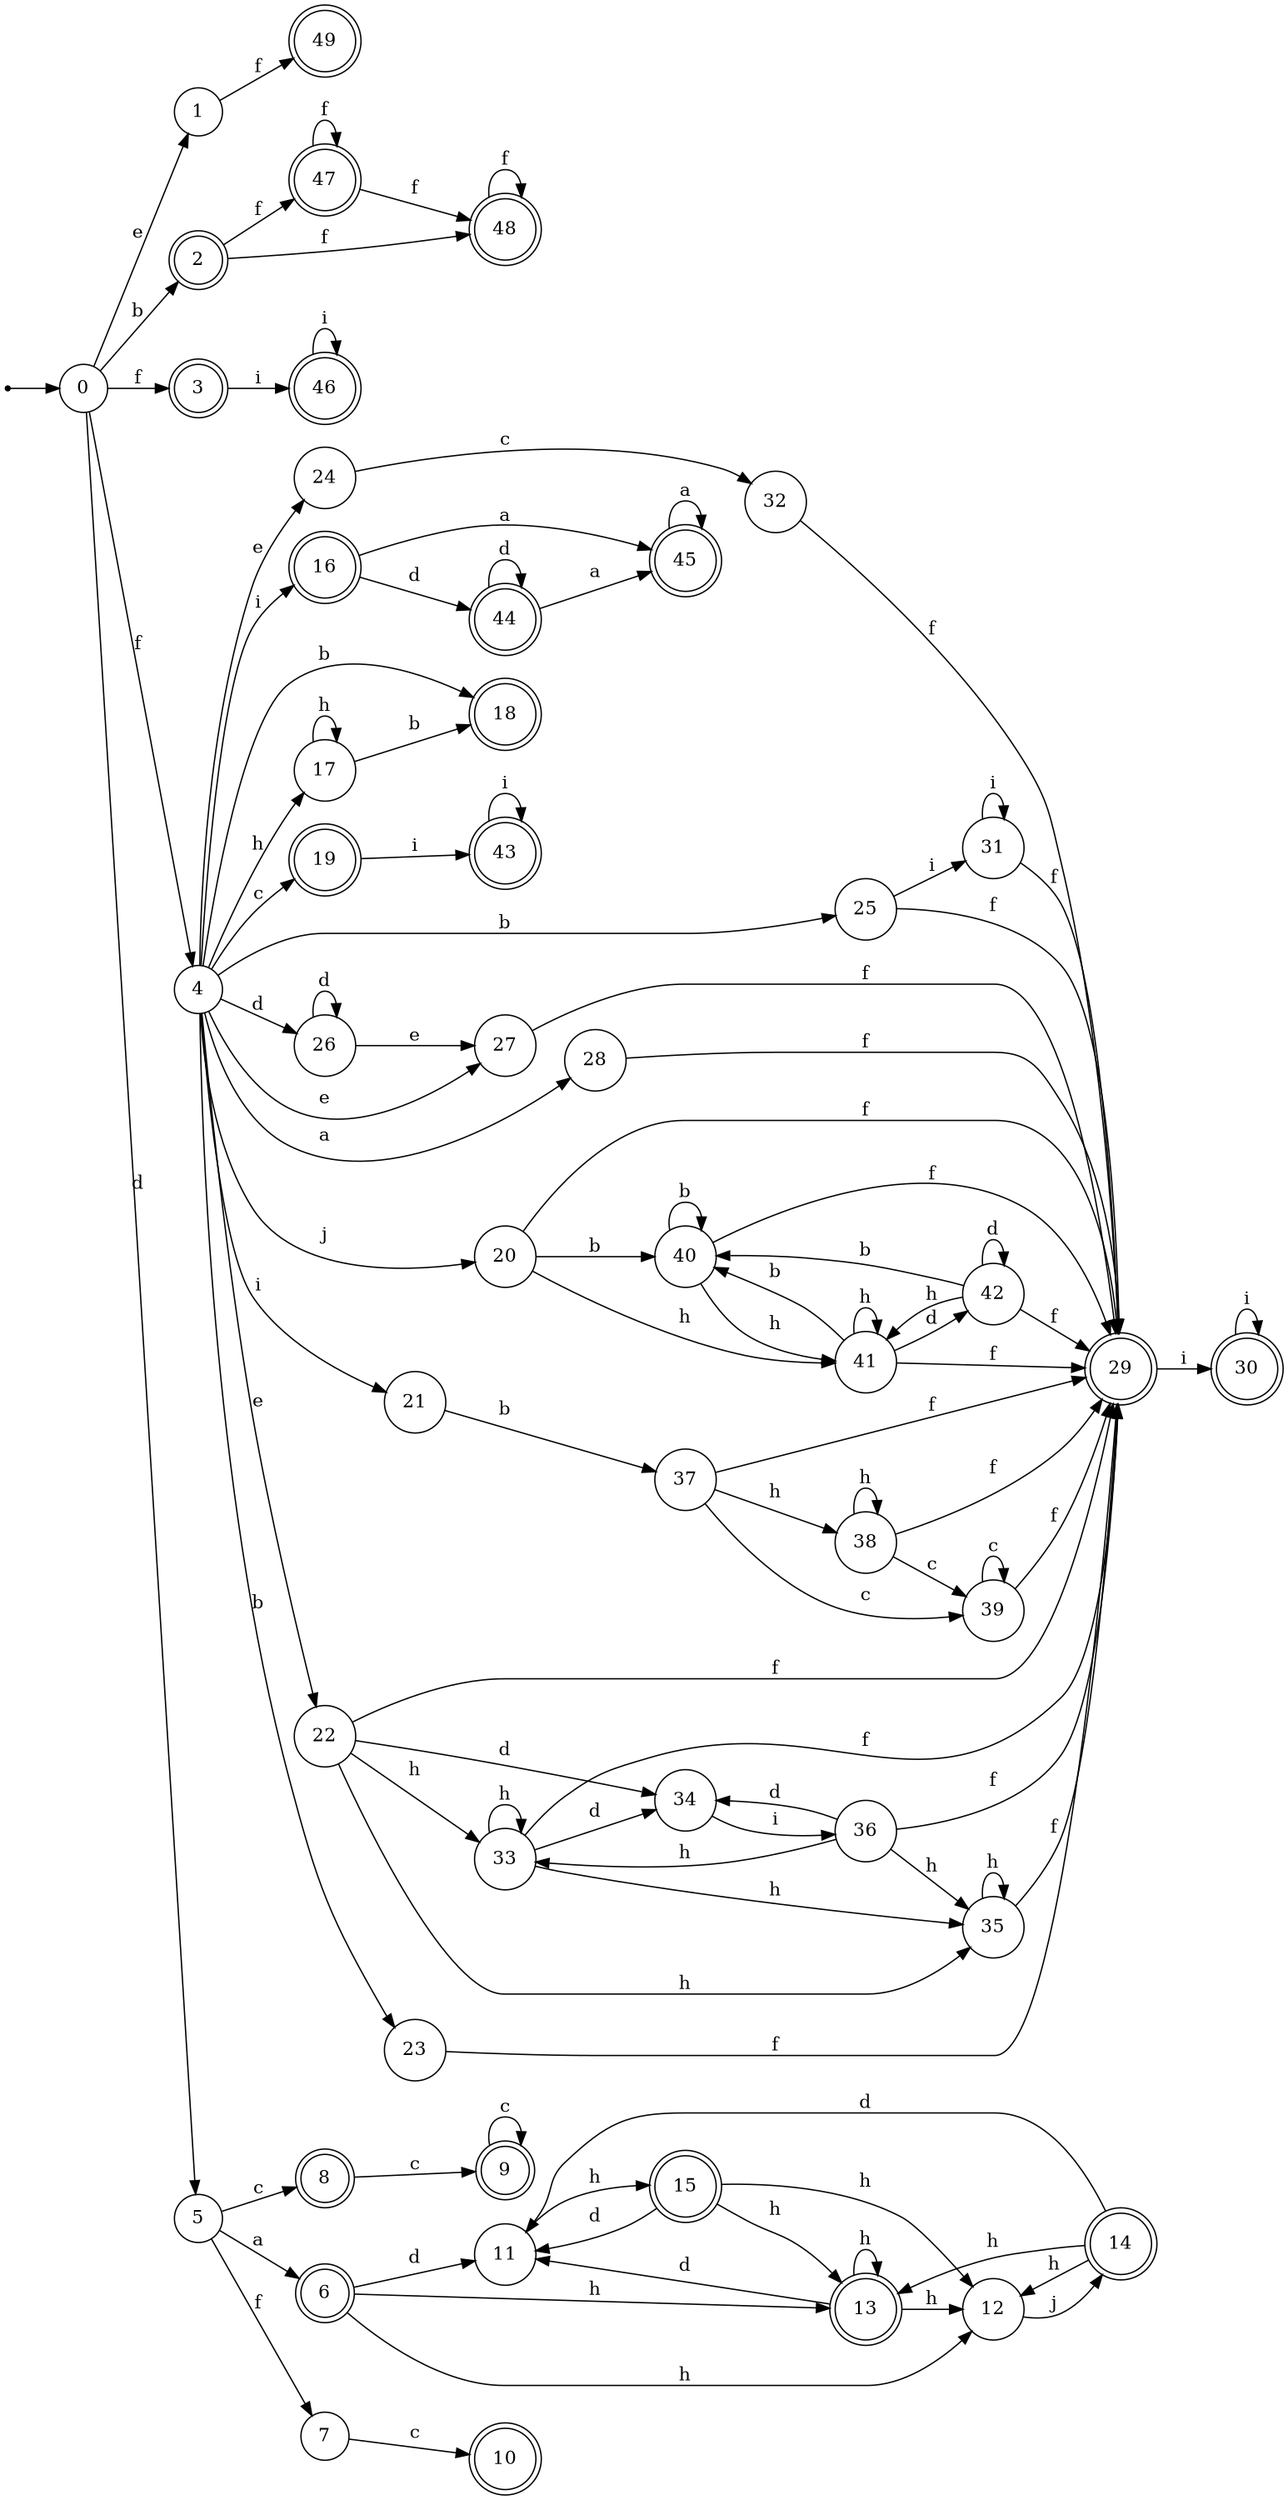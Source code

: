 digraph finite_state_machine {
rankdir=LR;
size="20,20";
node [shape = point]; "dummy0"
node [shape = circle]; "0";
"dummy0" -> "0";
node [shape = circle]; "1";
node [shape = doublecircle]; "2";node [shape = doublecircle]; "3";node [shape = circle]; "4";
node [shape = circle]; "5";
node [shape = doublecircle]; "6";node [shape = circle]; "7";
node [shape = doublecircle]; "8";node [shape = doublecircle]; "9";node [shape = doublecircle]; "10";node [shape = circle]; "11";
node [shape = circle]; "12";
node [shape = doublecircle]; "13";node [shape = doublecircle]; "14";node [shape = doublecircle]; "15";node [shape = doublecircle]; "16";node [shape = circle]; "17";
node [shape = doublecircle]; "18";node [shape = doublecircle]; "19";node [shape = circle]; "20";
node [shape = circle]; "21";
node [shape = circle]; "22";
node [shape = circle]; "23";
node [shape = circle]; "24";
node [shape = circle]; "25";
node [shape = circle]; "26";
node [shape = circle]; "27";
node [shape = circle]; "28";
node [shape = doublecircle]; "29";node [shape = doublecircle]; "30";node [shape = circle]; "31";
node [shape = circle]; "32";
node [shape = circle]; "33";
node [shape = circle]; "34";
node [shape = circle]; "35";
node [shape = circle]; "36";
node [shape = circle]; "37";
node [shape = circle]; "38";
node [shape = circle]; "39";
node [shape = circle]; "40";
node [shape = circle]; "41";
node [shape = circle]; "42";
node [shape = doublecircle]; "43";node [shape = doublecircle]; "44";node [shape = doublecircle]; "45";node [shape = doublecircle]; "46";node [shape = doublecircle]; "47";node [shape = doublecircle]; "48";node [shape = doublecircle]; "49";"0" -> "1" [label = "e"];
 "0" -> "2" [label = "b"];
 "0" -> "3" [label = "f"];
 "0" -> "4" [label = "f"];
 "0" -> "5" [label = "d"];
 "5" -> "6" [label = "a"];
 "5" -> "7" [label = "f"];
 "5" -> "8" [label = "c"];
 "8" -> "9" [label = "c"];
 "9" -> "9" [label = "c"];
 "7" -> "10" [label = "c"];
 "6" -> "11" [label = "d"];
 "6" -> "12" [label = "h"];
 "6" -> "13" [label = "h"];
 "13" -> "12" [label = "h"];
 "13" -> "13" [label = "h"];
 "13" -> "11" [label = "d"];
 "12" -> "14" [label = "j"];
 "14" -> "12" [label = "h"];
 "14" -> "13" [label = "h"];
 "14" -> "11" [label = "d"];
 "11" -> "15" [label = "h"];
 "15" -> "11" [label = "d"];
 "15" -> "12" [label = "h"];
 "15" -> "13" [label = "h"];
 "4" -> "16" [label = "i"];
 "4" -> "21" [label = "i"];
 "4" -> "17" [label = "h"];
 "4" -> "25" [label = "b"];
 "4" -> "18" [label = "b"];
 "4" -> "23" [label = "b"];
 "4" -> "19" [label = "c"];
 "4" -> "20" [label = "j"];
 "4" -> "24" [label = "e"];
 "4" -> "27" [label = "e"];
 "4" -> "22" [label = "e"];
 "4" -> "26" [label = "d"];
 "4" -> "28" [label = "a"];
 "28" -> "29" [label = "f"];
 "29" -> "30" [label = "i"];
 "30" -> "30" [label = "i"];
 "27" -> "29" [label = "f"];
 "26" -> "26" [label = "d"];
 "26" -> "27" [label = "e"];
 "25" -> "31" [label = "i"];
 "25" -> "29" [label = "f"];
 "31" -> "31" [label = "i"];
 "31" -> "29" [label = "f"];
 "24" -> "32" [label = "c"];
 "32" -> "29" [label = "f"];
 "23" -> "29" [label = "f"];
 "22" -> "33" [label = "h"];
 "22" -> "35" [label = "h"];
 "22" -> "34" [label = "d"];
 "22" -> "29" [label = "f"];
 "35" -> "35" [label = "h"];
 "35" -> "29" [label = "f"];
 "34" -> "36" [label = "i"];
 "36" -> "34" [label = "d"];
 "36" -> "33" [label = "h"];
 "36" -> "35" [label = "h"];
 "36" -> "29" [label = "f"];
 "33" -> "33" [label = "h"];
 "33" -> "35" [label = "h"];
 "33" -> "34" [label = "d"];
 "33" -> "29" [label = "f"];
 "21" -> "37" [label = "b"];
 "37" -> "38" [label = "h"];
 "37" -> "39" [label = "c"];
 "37" -> "29" [label = "f"];
 "39" -> "39" [label = "c"];
 "39" -> "29" [label = "f"];
 "38" -> "38" [label = "h"];
 "38" -> "39" [label = "c"];
 "38" -> "29" [label = "f"];
 "20" -> "40" [label = "b"];
 "20" -> "41" [label = "h"];
 "20" -> "29" [label = "f"];
 "41" -> "41" [label = "h"];
 "41" -> "42" [label = "d"];
 "41" -> "40" [label = "b"];
 "41" -> "29" [label = "f"];
 "42" -> "42" [label = "d"];
 "42" -> "41" [label = "h"];
 "42" -> "40" [label = "b"];
 "42" -> "29" [label = "f"];
 "40" -> "40" [label = "b"];
 "40" -> "41" [label = "h"];
 "40" -> "29" [label = "f"];
 "19" -> "43" [label = "i"];
 "43" -> "43" [label = "i"];
 "17" -> "17" [label = "h"];
 "17" -> "18" [label = "b"];
 "16" -> "44" [label = "d"];
 "16" -> "45" [label = "a"];
 "45" -> "45" [label = "a"];
 "44" -> "44" [label = "d"];
 "44" -> "45" [label = "a"];
 "3" -> "46" [label = "i"];
 "46" -> "46" [label = "i"];
 "2" -> "48" [label = "f"];
 "2" -> "47" [label = "f"];
 "48" -> "48" [label = "f"];
 "47" -> "48" [label = "f"];
 "47" -> "47" [label = "f"];
 "1" -> "49" [label = "f"];
 }
